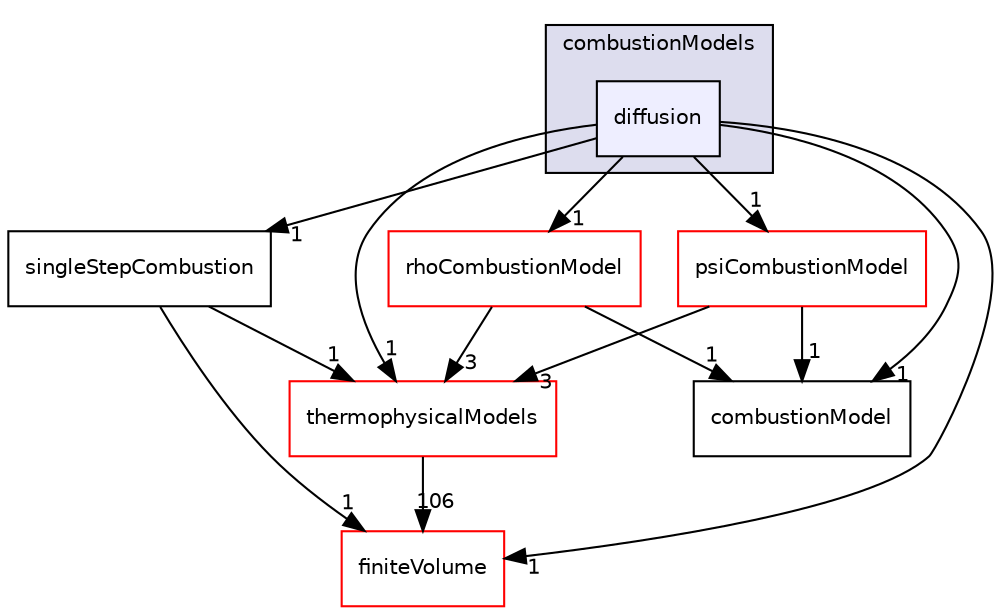 digraph "src/combustionModels/diffusion" {
  bgcolor=transparent;
  compound=true
  node [ fontsize="10", fontname="Helvetica"];
  edge [ labelfontsize="10", labelfontname="Helvetica"];
  subgraph clusterdir_a28bb8a003fe9b05e061f79ecbbcb476 {
    graph [ bgcolor="#ddddee", pencolor="black", label="combustionModels" fontname="Helvetica", fontsize="10", URL="dir_a28bb8a003fe9b05e061f79ecbbcb476.html"]
  dir_6c48aebd8f5bd2d5e14047757b108c73 [shape=box, label="diffusion", style="filled", fillcolor="#eeeeff", pencolor="black", URL="dir_6c48aebd8f5bd2d5e14047757b108c73.html"];
  }
  dir_9bd15774b555cf7259a6fa18f99fe99b [shape=box label="finiteVolume" color="red" URL="dir_9bd15774b555cf7259a6fa18f99fe99b.html"];
  dir_cf7b61e9dee2eed7a2c89936088862b3 [shape=box label="combustionModel" URL="dir_cf7b61e9dee2eed7a2c89936088862b3.html"];
  dir_efa96353c8b7dae32ae84afea1b94888 [shape=box label="rhoCombustionModel" color="red" URL="dir_efa96353c8b7dae32ae84afea1b94888.html"];
  dir_a8d6620fa9f1693a4e689cfecb536ff8 [shape=box label="psiCombustionModel" color="red" URL="dir_a8d6620fa9f1693a4e689cfecb536ff8.html"];
  dir_67089bd647ef63ae09f43c52d62dbb27 [shape=box label="singleStepCombustion" URL="dir_67089bd647ef63ae09f43c52d62dbb27.html"];
  dir_2778d089ec5c4f66810b11f753867003 [shape=box label="thermophysicalModels" color="red" URL="dir_2778d089ec5c4f66810b11f753867003.html"];
  dir_6c48aebd8f5bd2d5e14047757b108c73->dir_9bd15774b555cf7259a6fa18f99fe99b [headlabel="1", labeldistance=1.5 headhref="dir_000714_000873.html"];
  dir_6c48aebd8f5bd2d5e14047757b108c73->dir_cf7b61e9dee2eed7a2c89936088862b3 [headlabel="1", labeldistance=1.5 headhref="dir_000714_000713.html"];
  dir_6c48aebd8f5bd2d5e14047757b108c73->dir_efa96353c8b7dae32ae84afea1b94888 [headlabel="1", labeldistance=1.5 headhref="dir_000714_000737.html"];
  dir_6c48aebd8f5bd2d5e14047757b108c73->dir_a8d6620fa9f1693a4e689cfecb536ff8 [headlabel="1", labeldistance=1.5 headhref="dir_000714_000733.html"];
  dir_6c48aebd8f5bd2d5e14047757b108c73->dir_67089bd647ef63ae09f43c52d62dbb27 [headlabel="1", labeldistance=1.5 headhref="dir_000714_000741.html"];
  dir_6c48aebd8f5bd2d5e14047757b108c73->dir_2778d089ec5c4f66810b11f753867003 [headlabel="1", labeldistance=1.5 headhref="dir_000714_001214.html"];
  dir_efa96353c8b7dae32ae84afea1b94888->dir_cf7b61e9dee2eed7a2c89936088862b3 [headlabel="1", labeldistance=1.5 headhref="dir_000737_000713.html"];
  dir_efa96353c8b7dae32ae84afea1b94888->dir_2778d089ec5c4f66810b11f753867003 [headlabel="3", labeldistance=1.5 headhref="dir_000737_001214.html"];
  dir_a8d6620fa9f1693a4e689cfecb536ff8->dir_cf7b61e9dee2eed7a2c89936088862b3 [headlabel="1", labeldistance=1.5 headhref="dir_000733_000713.html"];
  dir_a8d6620fa9f1693a4e689cfecb536ff8->dir_2778d089ec5c4f66810b11f753867003 [headlabel="3", labeldistance=1.5 headhref="dir_000733_001214.html"];
  dir_67089bd647ef63ae09f43c52d62dbb27->dir_9bd15774b555cf7259a6fa18f99fe99b [headlabel="1", labeldistance=1.5 headhref="dir_000741_000873.html"];
  dir_67089bd647ef63ae09f43c52d62dbb27->dir_2778d089ec5c4f66810b11f753867003 [headlabel="1", labeldistance=1.5 headhref="dir_000741_001214.html"];
  dir_2778d089ec5c4f66810b11f753867003->dir_9bd15774b555cf7259a6fa18f99fe99b [headlabel="106", labeldistance=1.5 headhref="dir_001214_000873.html"];
}
